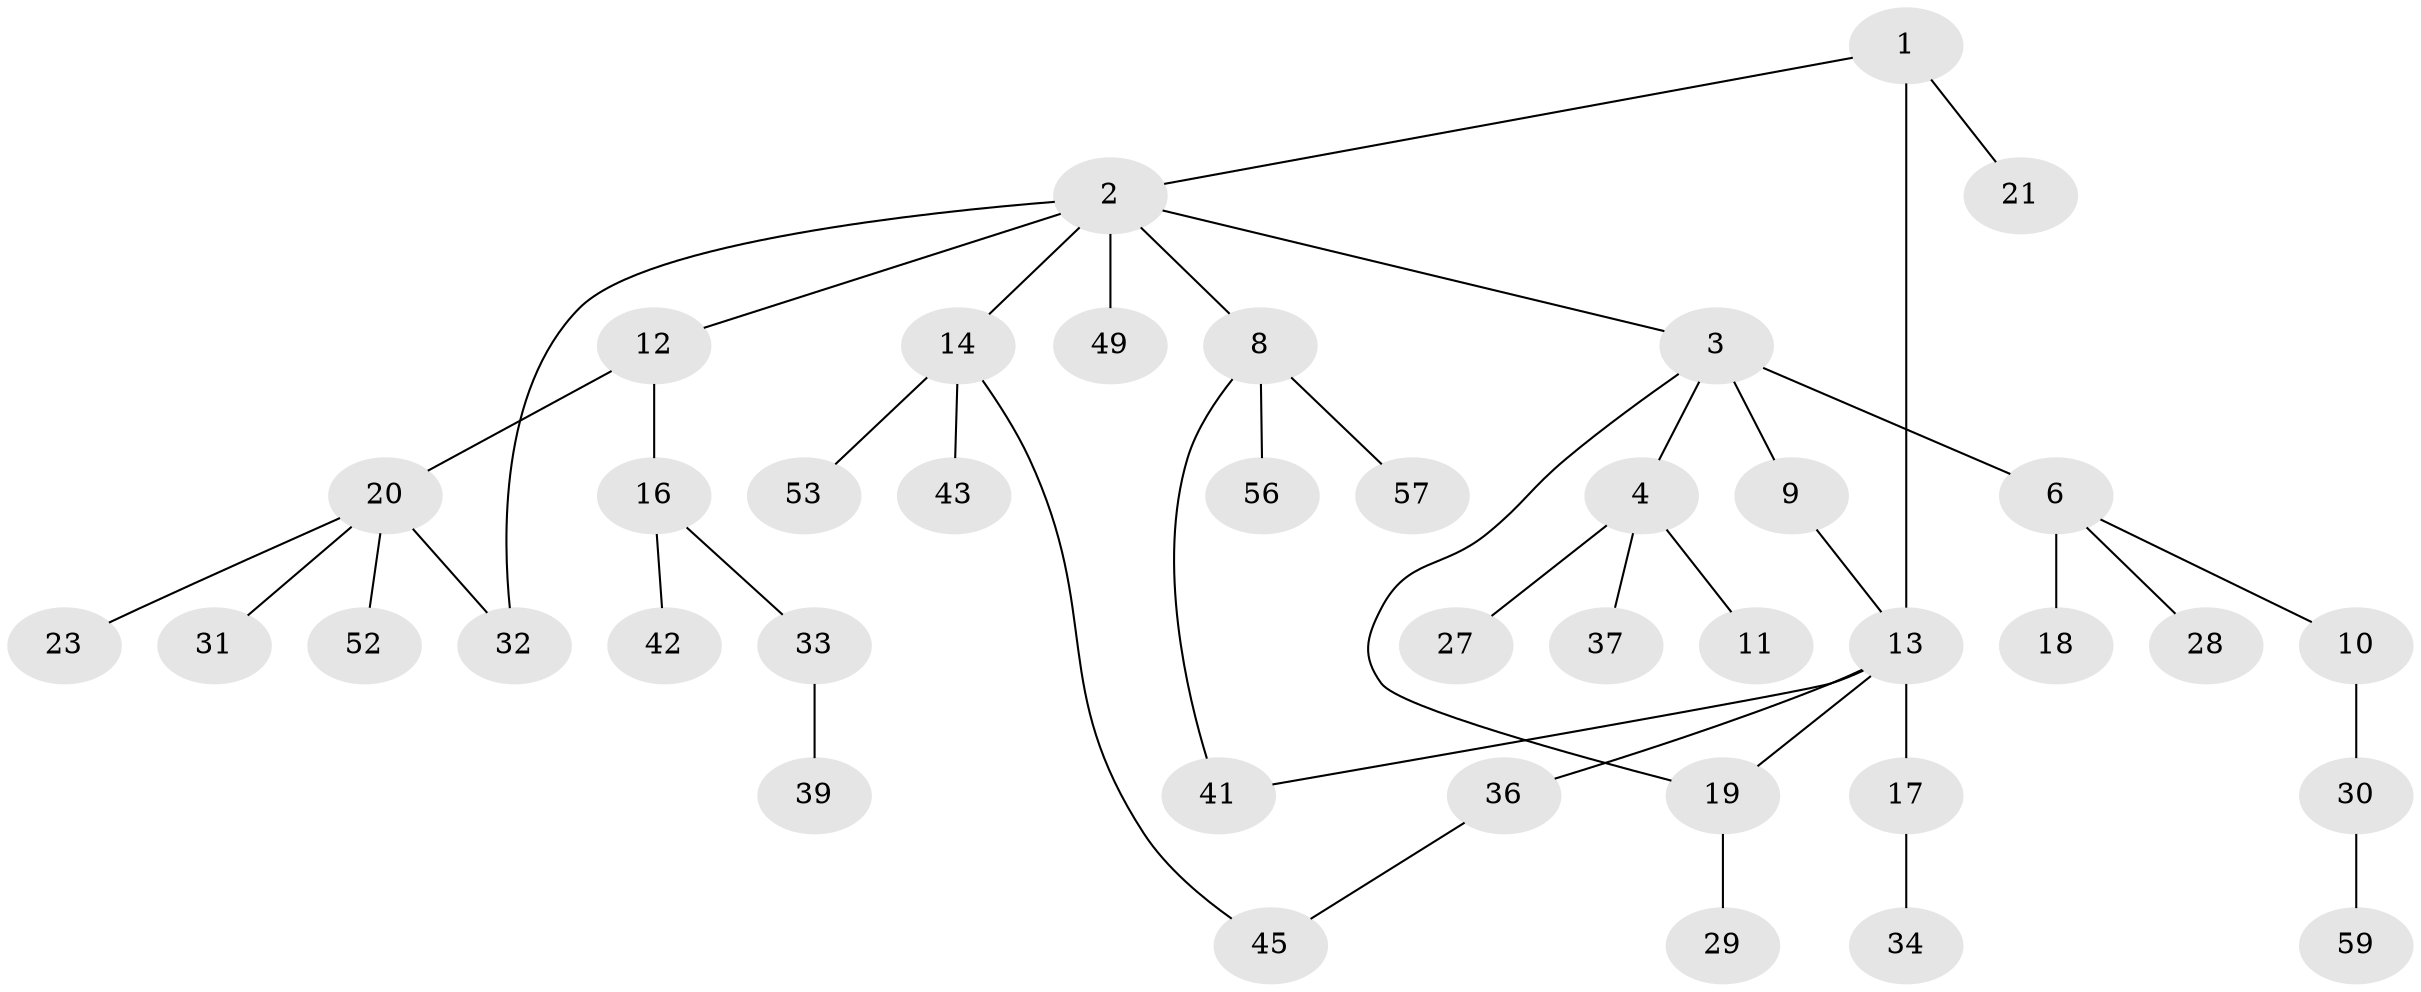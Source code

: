 // Generated by graph-tools (version 1.1) at 2025/51/02/27/25 19:51:41]
// undirected, 40 vertices, 44 edges
graph export_dot {
graph [start="1"]
  node [color=gray90,style=filled];
  1 [super="+15"];
  2 [super="+26"];
  3 [super="+5"];
  4 [super="+24"];
  6 [super="+7"];
  8 [super="+38"];
  9 [super="+35"];
  10 [super="+25"];
  11;
  12;
  13 [super="+51"];
  14 [super="+40"];
  16 [super="+22"];
  17 [super="+46"];
  18;
  19;
  20 [super="+47"];
  21 [super="+58"];
  23;
  27;
  28;
  29;
  30 [super="+55"];
  31 [super="+44"];
  32 [super="+48"];
  33;
  34;
  36;
  37;
  39;
  41 [super="+50"];
  42;
  43;
  45;
  49;
  52 [super="+54"];
  53;
  56;
  57;
  59;
  1 -- 2;
  1 -- 13;
  1 -- 21;
  2 -- 3;
  2 -- 8;
  2 -- 12;
  2 -- 14;
  2 -- 49;
  2 -- 32;
  3 -- 4;
  3 -- 19;
  3 -- 9;
  3 -- 6 [weight=2];
  4 -- 11;
  4 -- 37;
  4 -- 27;
  6 -- 18;
  6 -- 10;
  6 -- 28;
  8 -- 41;
  8 -- 57;
  8 -- 56;
  9 -- 13;
  10 -- 30;
  12 -- 16;
  12 -- 20;
  13 -- 17;
  13 -- 36;
  13 -- 19;
  13 -- 41;
  14 -- 43;
  14 -- 45;
  14 -- 53;
  16 -- 33;
  16 -- 42;
  17 -- 34;
  19 -- 29;
  20 -- 23;
  20 -- 31;
  20 -- 32 [weight=2];
  20 -- 52;
  30 -- 59;
  33 -- 39;
  36 -- 45;
}
